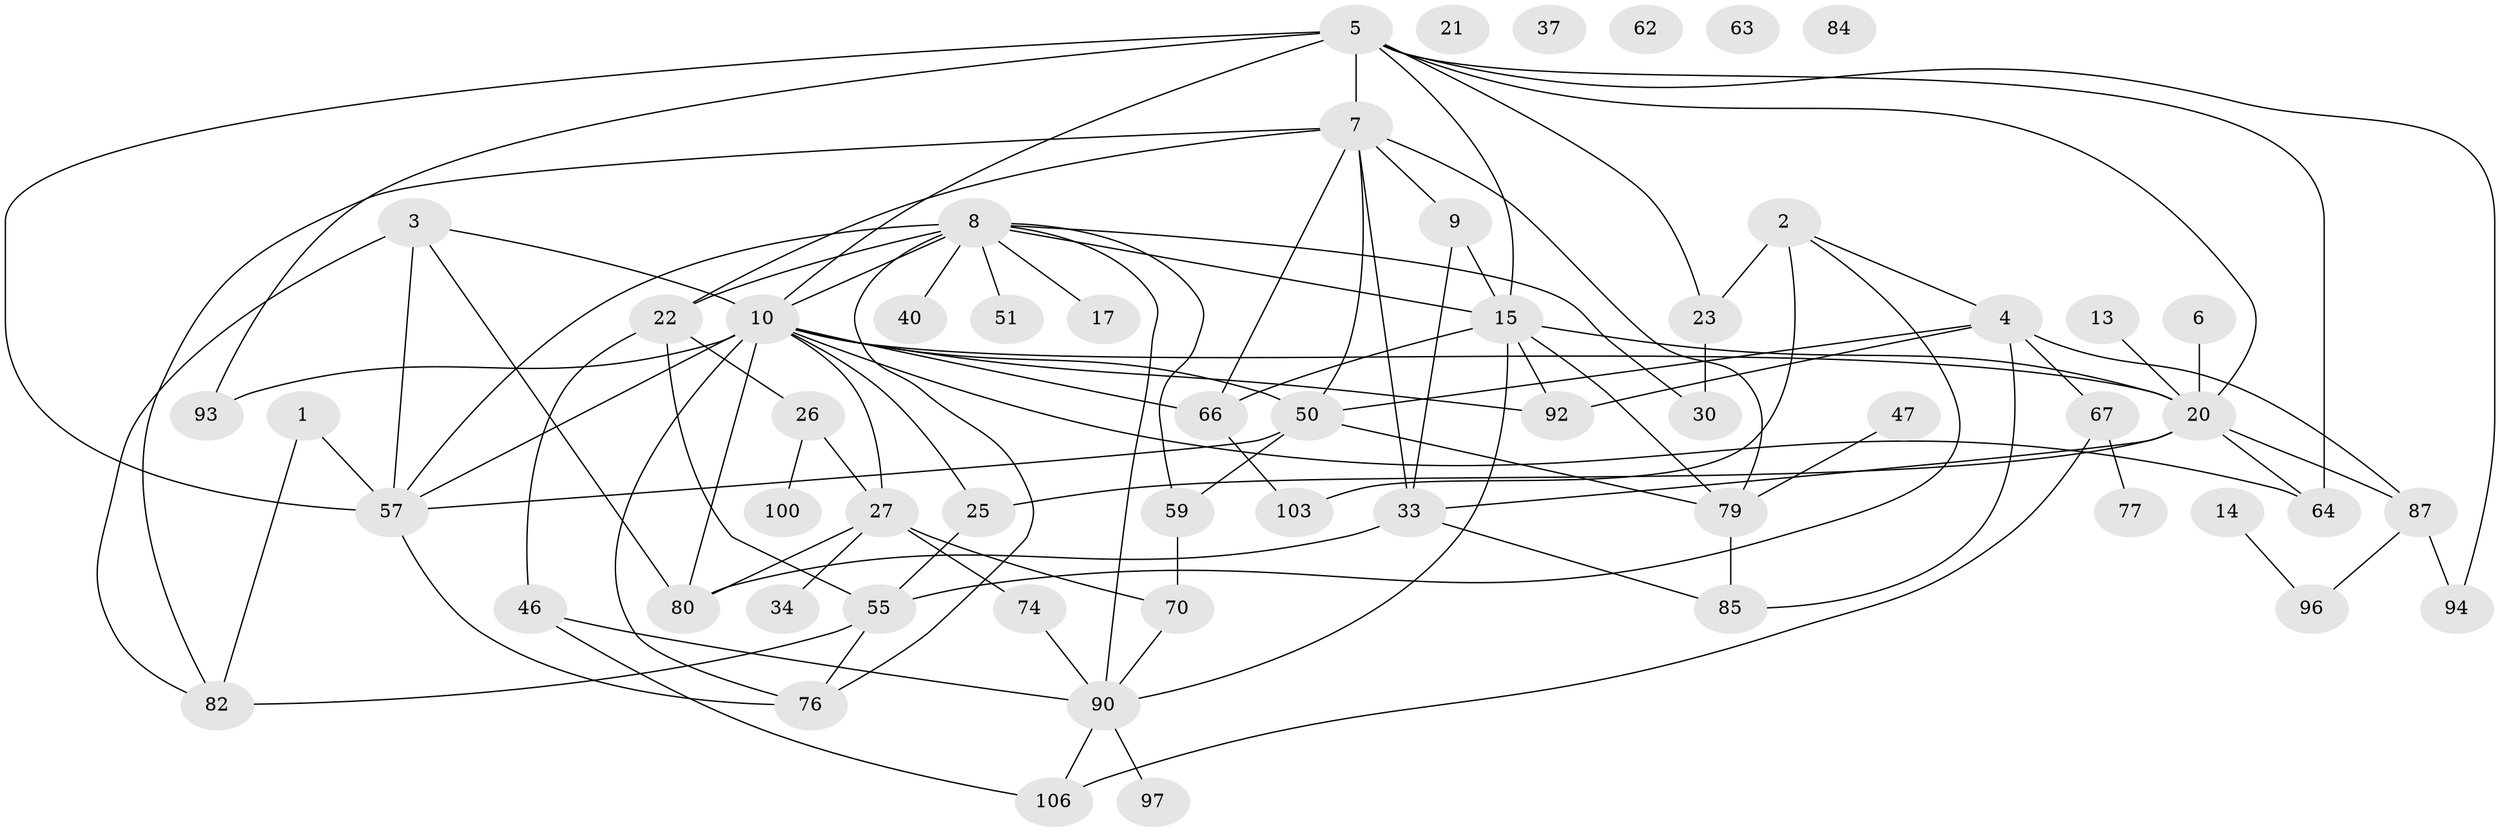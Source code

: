 // original degree distribution, {2: 0.2982456140350877, 1: 0.13157894736842105, 4: 0.19298245614035087, 3: 0.20175438596491227, 5: 0.07017543859649122, 6: 0.03508771929824561, 0: 0.043859649122807015, 8: 0.008771929824561403, 7: 0.017543859649122806}
// Generated by graph-tools (version 1.1) at 2025/13/03/09/25 04:13:11]
// undirected, 57 vertices, 100 edges
graph export_dot {
graph [start="1"]
  node [color=gray90,style=filled];
  1;
  2 [super="+16"];
  3 [super="+95"];
  4 [super="+12"];
  5 [super="+83+58"];
  6 [super="+111"];
  7 [super="+18+19"];
  8 [super="+108+72+31"];
  9 [super="+11+38"];
  10 [super="+24+35+28+54"];
  13;
  14;
  15 [super="+113+102"];
  17 [super="+60"];
  20 [super="+65"];
  21;
  22 [super="+105+36"];
  23 [super="+52"];
  25 [super="+53"];
  26 [super="+86"];
  27 [super="+49"];
  30;
  33 [super="+43+48+78"];
  34;
  37;
  40;
  46;
  47 [super="+107"];
  50 [super="+88"];
  51;
  55 [super="+69"];
  57 [super="+61"];
  59 [super="+81"];
  62;
  63;
  64 [super="+75"];
  66;
  67 [super="+89"];
  70;
  74;
  76;
  77;
  79;
  80;
  82;
  84;
  85;
  87 [super="+101"];
  90;
  92;
  93;
  94;
  96;
  97;
  100;
  103;
  106 [super="+109"];
  1 -- 82;
  1 -- 57;
  2 -- 4;
  2 -- 103;
  2 -- 55;
  2 -- 23;
  3 -- 82;
  3 -- 57;
  3 -- 10;
  3 -- 80;
  4 -- 87;
  4 -- 67;
  4 -- 85;
  4 -- 92;
  4 -- 50;
  5 -- 57 [weight=2];
  5 -- 93;
  5 -- 64;
  5 -- 10;
  5 -- 20;
  5 -- 23;
  5 -- 94;
  5 -- 15;
  5 -- 7 [weight=2];
  6 -- 20 [weight=2];
  7 -- 50;
  7 -- 22;
  7 -- 9;
  7 -- 33;
  7 -- 66;
  7 -- 82;
  7 -- 79;
  8 -- 57;
  8 -- 22 [weight=2];
  8 -- 90;
  8 -- 40;
  8 -- 10;
  8 -- 76;
  8 -- 15;
  8 -- 17;
  8 -- 51;
  8 -- 59;
  8 -- 30;
  9 -- 33;
  9 -- 15;
  10 -- 27 [weight=3];
  10 -- 80;
  10 -- 76;
  10 -- 66;
  10 -- 64;
  10 -- 20;
  10 -- 57;
  10 -- 92;
  10 -- 93;
  10 -- 50;
  10 -- 25;
  13 -- 20;
  14 -- 96;
  15 -- 20;
  15 -- 79;
  15 -- 90;
  15 -- 66;
  15 -- 92;
  20 -- 64;
  20 -- 87;
  20 -- 33;
  20 -- 25;
  22 -- 55;
  22 -- 46;
  22 -- 26;
  23 -- 30;
  25 -- 55;
  26 -- 27;
  26 -- 100;
  27 -- 34;
  27 -- 70;
  27 -- 80;
  27 -- 74;
  33 -- 80;
  33 -- 85;
  46 -- 90;
  46 -- 106;
  47 -- 79;
  50 -- 79;
  50 -- 57;
  50 -- 59;
  55 -- 82;
  55 -- 76;
  57 -- 76;
  59 -- 70;
  66 -- 103;
  67 -- 77;
  67 -- 106;
  70 -- 90;
  74 -- 90;
  79 -- 85;
  87 -- 96;
  87 -- 94;
  90 -- 97;
  90 -- 106;
}
